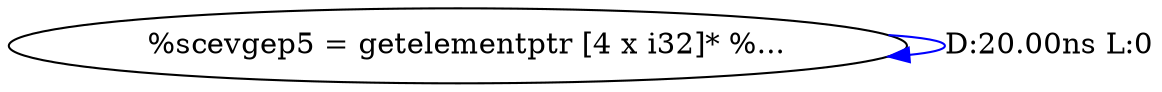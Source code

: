 digraph {
Node0x40d2220[label="  %scevgep5 = getelementptr [4 x i32]* %..."];
Node0x40d2220 -> Node0x40d2220[label="D:20.00ns L:0",color=blue];
}
